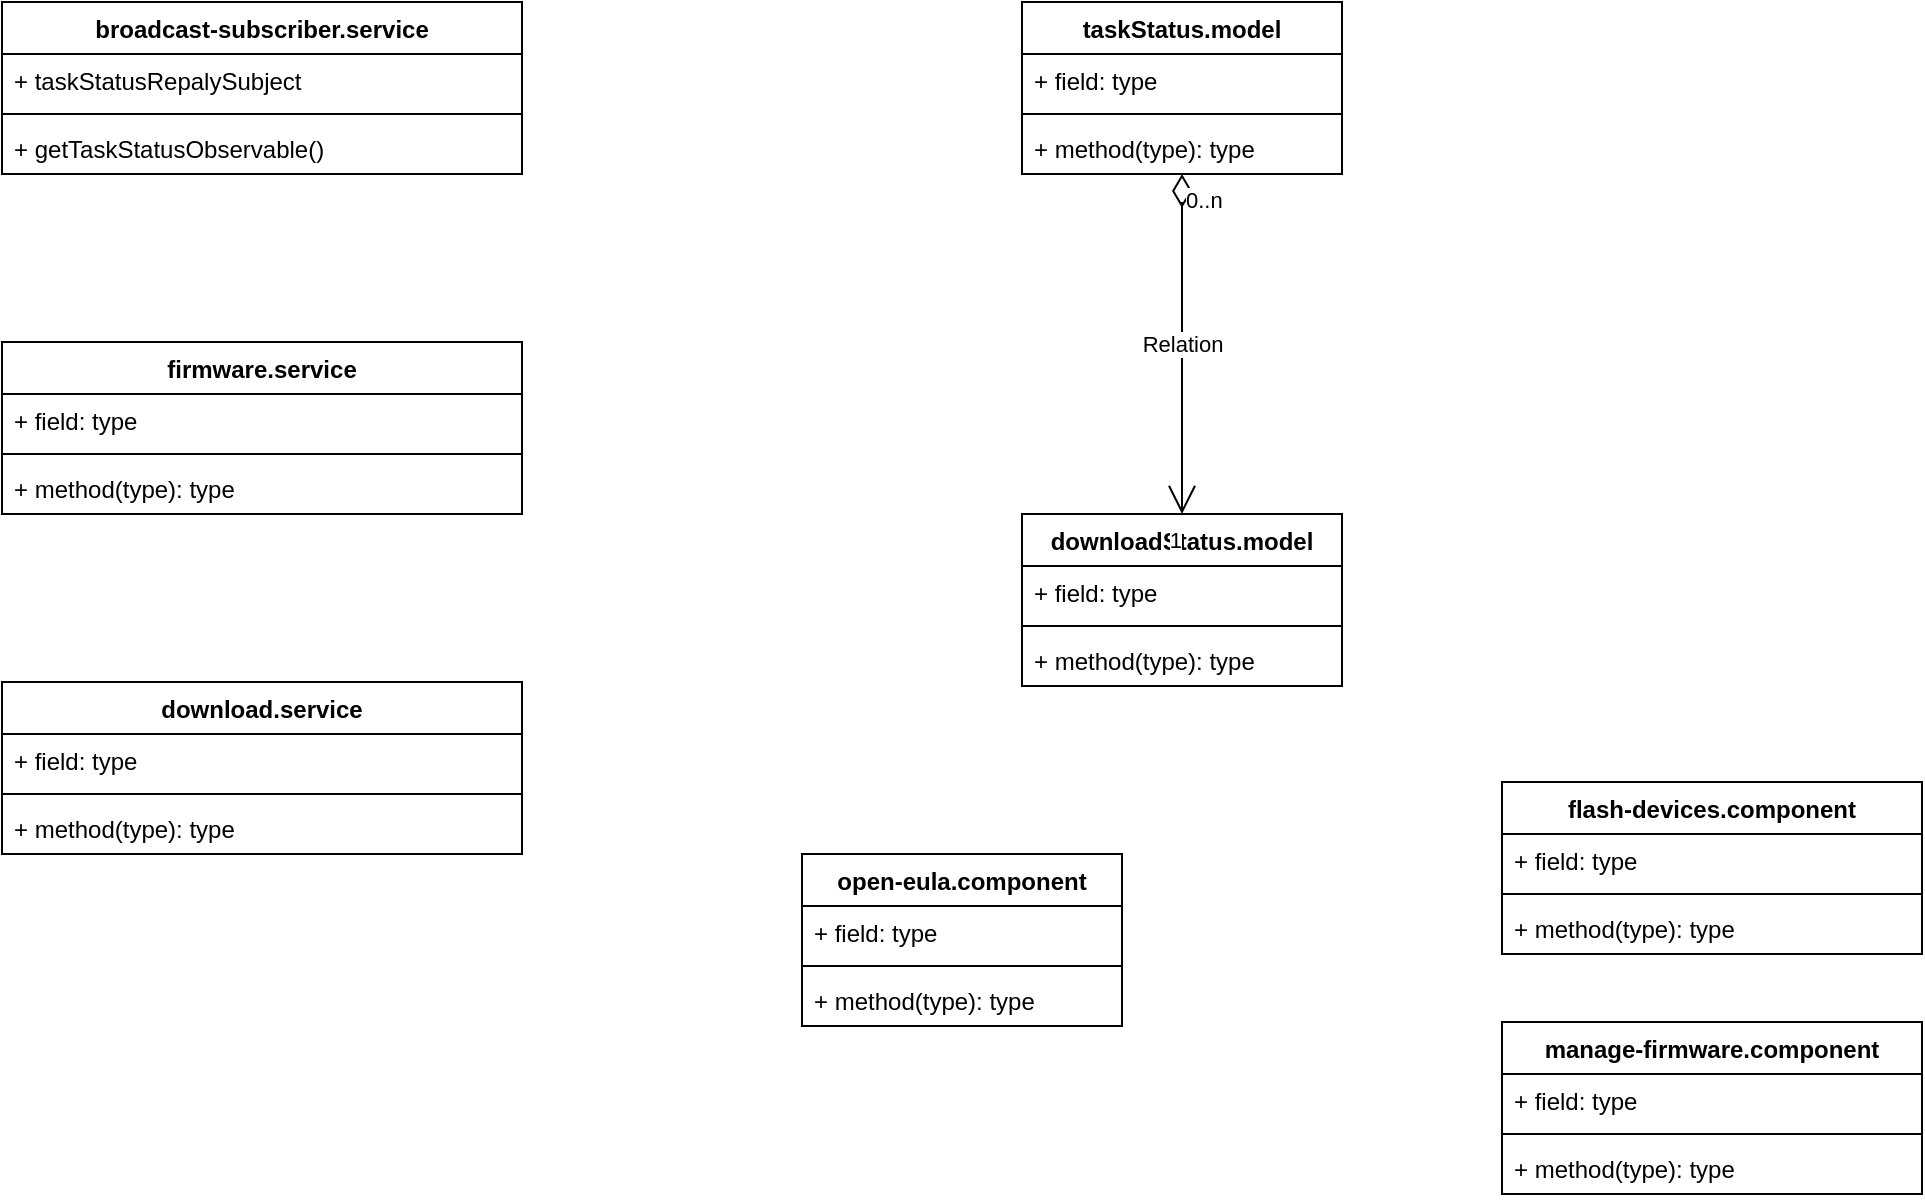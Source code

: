 <mxfile version="16.6.4" type="github">
  <diagram id="-cyDRBwP1vhpDihsnvPP" name="Page-1">
    <mxGraphModel dx="573" dy="392" grid="1" gridSize="10" guides="1" tooltips="1" connect="1" arrows="1" fold="1" page="0" pageScale="1" pageWidth="827" pageHeight="1169" math="0" shadow="0">
      <root>
        <mxCell id="0" />
        <mxCell id="1" parent="0" />
        <mxCell id="HHEBz9SGS_DQccH___nx-1" value="broadcast-subscriber.service" style="swimlane;fontStyle=1;align=center;verticalAlign=top;childLayout=stackLayout;horizontal=1;startSize=26;horizontalStack=0;resizeParent=1;resizeParentMax=0;resizeLast=0;collapsible=1;marginBottom=0;" vertex="1" parent="1">
          <mxGeometry x="120" y="150" width="260" height="86" as="geometry" />
        </mxCell>
        <mxCell id="HHEBz9SGS_DQccH___nx-2" value="+ taskStatusRepalySubject" style="text;strokeColor=none;fillColor=none;align=left;verticalAlign=top;spacingLeft=4;spacingRight=4;overflow=hidden;rotatable=0;points=[[0,0.5],[1,0.5]];portConstraint=eastwest;" vertex="1" parent="HHEBz9SGS_DQccH___nx-1">
          <mxGeometry y="26" width="260" height="26" as="geometry" />
        </mxCell>
        <mxCell id="HHEBz9SGS_DQccH___nx-3" value="" style="line;strokeWidth=1;fillColor=none;align=left;verticalAlign=middle;spacingTop=-1;spacingLeft=3;spacingRight=3;rotatable=0;labelPosition=right;points=[];portConstraint=eastwest;" vertex="1" parent="HHEBz9SGS_DQccH___nx-1">
          <mxGeometry y="52" width="260" height="8" as="geometry" />
        </mxCell>
        <mxCell id="HHEBz9SGS_DQccH___nx-4" value="+ getTaskStatusObservable()" style="text;strokeColor=none;fillColor=none;align=left;verticalAlign=top;spacingLeft=4;spacingRight=4;overflow=hidden;rotatable=0;points=[[0,0.5],[1,0.5]];portConstraint=eastwest;" vertex="1" parent="HHEBz9SGS_DQccH___nx-1">
          <mxGeometry y="60" width="260" height="26" as="geometry" />
        </mxCell>
        <mxCell id="HHEBz9SGS_DQccH___nx-5" value="download.service" style="swimlane;fontStyle=1;align=center;verticalAlign=top;childLayout=stackLayout;horizontal=1;startSize=26;horizontalStack=0;resizeParent=1;resizeParentMax=0;resizeLast=0;collapsible=1;marginBottom=0;" vertex="1" parent="1">
          <mxGeometry x="120" y="490" width="260" height="86" as="geometry" />
        </mxCell>
        <mxCell id="HHEBz9SGS_DQccH___nx-6" value="+ field: type" style="text;strokeColor=none;fillColor=none;align=left;verticalAlign=top;spacingLeft=4;spacingRight=4;overflow=hidden;rotatable=0;points=[[0,0.5],[1,0.5]];portConstraint=eastwest;" vertex="1" parent="HHEBz9SGS_DQccH___nx-5">
          <mxGeometry y="26" width="260" height="26" as="geometry" />
        </mxCell>
        <mxCell id="HHEBz9SGS_DQccH___nx-7" value="" style="line;strokeWidth=1;fillColor=none;align=left;verticalAlign=middle;spacingTop=-1;spacingLeft=3;spacingRight=3;rotatable=0;labelPosition=right;points=[];portConstraint=eastwest;" vertex="1" parent="HHEBz9SGS_DQccH___nx-5">
          <mxGeometry y="52" width="260" height="8" as="geometry" />
        </mxCell>
        <mxCell id="HHEBz9SGS_DQccH___nx-8" value="+ method(type): type" style="text;strokeColor=none;fillColor=none;align=left;verticalAlign=top;spacingLeft=4;spacingRight=4;overflow=hidden;rotatable=0;points=[[0,0.5],[1,0.5]];portConstraint=eastwest;" vertex="1" parent="HHEBz9SGS_DQccH___nx-5">
          <mxGeometry y="60" width="260" height="26" as="geometry" />
        </mxCell>
        <mxCell id="HHEBz9SGS_DQccH___nx-9" value="firmware.service" style="swimlane;fontStyle=1;align=center;verticalAlign=top;childLayout=stackLayout;horizontal=1;startSize=26;horizontalStack=0;resizeParent=1;resizeParentMax=0;resizeLast=0;collapsible=1;marginBottom=0;" vertex="1" parent="1">
          <mxGeometry x="120" y="320" width="260" height="86" as="geometry" />
        </mxCell>
        <mxCell id="HHEBz9SGS_DQccH___nx-10" value="+ field: type" style="text;strokeColor=none;fillColor=none;align=left;verticalAlign=top;spacingLeft=4;spacingRight=4;overflow=hidden;rotatable=0;points=[[0,0.5],[1,0.5]];portConstraint=eastwest;" vertex="1" parent="HHEBz9SGS_DQccH___nx-9">
          <mxGeometry y="26" width="260" height="26" as="geometry" />
        </mxCell>
        <mxCell id="HHEBz9SGS_DQccH___nx-11" value="" style="line;strokeWidth=1;fillColor=none;align=left;verticalAlign=middle;spacingTop=-1;spacingLeft=3;spacingRight=3;rotatable=0;labelPosition=right;points=[];portConstraint=eastwest;" vertex="1" parent="HHEBz9SGS_DQccH___nx-9">
          <mxGeometry y="52" width="260" height="8" as="geometry" />
        </mxCell>
        <mxCell id="HHEBz9SGS_DQccH___nx-12" value="+ method(type): type" style="text;strokeColor=none;fillColor=none;align=left;verticalAlign=top;spacingLeft=4;spacingRight=4;overflow=hidden;rotatable=0;points=[[0,0.5],[1,0.5]];portConstraint=eastwest;" vertex="1" parent="HHEBz9SGS_DQccH___nx-9">
          <mxGeometry y="60" width="260" height="26" as="geometry" />
        </mxCell>
        <mxCell id="HHEBz9SGS_DQccH___nx-13" value="taskStatus.model" style="swimlane;fontStyle=1;align=center;verticalAlign=top;childLayout=stackLayout;horizontal=1;startSize=26;horizontalStack=0;resizeParent=1;resizeParentMax=0;resizeLast=0;collapsible=1;marginBottom=0;" vertex="1" parent="1">
          <mxGeometry x="630" y="150" width="160" height="86" as="geometry" />
        </mxCell>
        <mxCell id="HHEBz9SGS_DQccH___nx-14" value="+ field: type" style="text;strokeColor=none;fillColor=none;align=left;verticalAlign=top;spacingLeft=4;spacingRight=4;overflow=hidden;rotatable=0;points=[[0,0.5],[1,0.5]];portConstraint=eastwest;" vertex="1" parent="HHEBz9SGS_DQccH___nx-13">
          <mxGeometry y="26" width="160" height="26" as="geometry" />
        </mxCell>
        <mxCell id="HHEBz9SGS_DQccH___nx-15" value="" style="line;strokeWidth=1;fillColor=none;align=left;verticalAlign=middle;spacingTop=-1;spacingLeft=3;spacingRight=3;rotatable=0;labelPosition=right;points=[];portConstraint=eastwest;" vertex="1" parent="HHEBz9SGS_DQccH___nx-13">
          <mxGeometry y="52" width="160" height="8" as="geometry" />
        </mxCell>
        <mxCell id="HHEBz9SGS_DQccH___nx-16" value="+ method(type): type" style="text;strokeColor=none;fillColor=none;align=left;verticalAlign=top;spacingLeft=4;spacingRight=4;overflow=hidden;rotatable=0;points=[[0,0.5],[1,0.5]];portConstraint=eastwest;" vertex="1" parent="HHEBz9SGS_DQccH___nx-13">
          <mxGeometry y="60" width="160" height="26" as="geometry" />
        </mxCell>
        <mxCell id="HHEBz9SGS_DQccH___nx-17" value="downloadStatus.model" style="swimlane;fontStyle=1;align=center;verticalAlign=top;childLayout=stackLayout;horizontal=1;startSize=26;horizontalStack=0;resizeParent=1;resizeParentMax=0;resizeLast=0;collapsible=1;marginBottom=0;" vertex="1" parent="1">
          <mxGeometry x="630" y="406" width="160" height="86" as="geometry" />
        </mxCell>
        <mxCell id="HHEBz9SGS_DQccH___nx-18" value="+ field: type" style="text;strokeColor=none;fillColor=none;align=left;verticalAlign=top;spacingLeft=4;spacingRight=4;overflow=hidden;rotatable=0;points=[[0,0.5],[1,0.5]];portConstraint=eastwest;" vertex="1" parent="HHEBz9SGS_DQccH___nx-17">
          <mxGeometry y="26" width="160" height="26" as="geometry" />
        </mxCell>
        <mxCell id="HHEBz9SGS_DQccH___nx-19" value="" style="line;strokeWidth=1;fillColor=none;align=left;verticalAlign=middle;spacingTop=-1;spacingLeft=3;spacingRight=3;rotatable=0;labelPosition=right;points=[];portConstraint=eastwest;" vertex="1" parent="HHEBz9SGS_DQccH___nx-17">
          <mxGeometry y="52" width="160" height="8" as="geometry" />
        </mxCell>
        <mxCell id="HHEBz9SGS_DQccH___nx-20" value="+ method(type): type" style="text;strokeColor=none;fillColor=none;align=left;verticalAlign=top;spacingLeft=4;spacingRight=4;overflow=hidden;rotatable=0;points=[[0,0.5],[1,0.5]];portConstraint=eastwest;" vertex="1" parent="HHEBz9SGS_DQccH___nx-17">
          <mxGeometry y="60" width="160" height="26" as="geometry" />
        </mxCell>
        <mxCell id="HHEBz9SGS_DQccH___nx-21" value="Relation" style="endArrow=open;html=1;endSize=12;startArrow=diamondThin;startSize=14;startFill=0;edgeStyle=orthogonalEdgeStyle;rounded=0;entryX=0.5;entryY=0;entryDx=0;entryDy=0;" edge="1" parent="1" source="HHEBz9SGS_DQccH___nx-16" target="HHEBz9SGS_DQccH___nx-17">
          <mxGeometry relative="1" as="geometry">
            <mxPoint x="660" y="280" as="sourcePoint" />
            <mxPoint x="820" y="280" as="targetPoint" />
            <Array as="points">
              <mxPoint x="710" y="250" />
              <mxPoint x="710" y="250" />
            </Array>
          </mxGeometry>
        </mxCell>
        <mxCell id="HHEBz9SGS_DQccH___nx-22" value="0..n" style="edgeLabel;resizable=0;html=1;align=left;verticalAlign=top;" connectable="0" vertex="1" parent="HHEBz9SGS_DQccH___nx-21">
          <mxGeometry x="-1" relative="1" as="geometry" />
        </mxCell>
        <mxCell id="HHEBz9SGS_DQccH___nx-23" value="1" style="edgeLabel;resizable=0;html=1;align=right;verticalAlign=top;" connectable="0" vertex="1" parent="HHEBz9SGS_DQccH___nx-21">
          <mxGeometry x="1" relative="1" as="geometry" />
        </mxCell>
        <mxCell id="HHEBz9SGS_DQccH___nx-24" value="open-eula.component" style="swimlane;fontStyle=1;align=center;verticalAlign=top;childLayout=stackLayout;horizontal=1;startSize=26;horizontalStack=0;resizeParent=1;resizeParentMax=0;resizeLast=0;collapsible=1;marginBottom=0;" vertex="1" parent="1">
          <mxGeometry x="520" y="576" width="160" height="86" as="geometry" />
        </mxCell>
        <mxCell id="HHEBz9SGS_DQccH___nx-25" value="+ field: type" style="text;strokeColor=none;fillColor=none;align=left;verticalAlign=top;spacingLeft=4;spacingRight=4;overflow=hidden;rotatable=0;points=[[0,0.5],[1,0.5]];portConstraint=eastwest;" vertex="1" parent="HHEBz9SGS_DQccH___nx-24">
          <mxGeometry y="26" width="160" height="26" as="geometry" />
        </mxCell>
        <mxCell id="HHEBz9SGS_DQccH___nx-26" value="" style="line;strokeWidth=1;fillColor=none;align=left;verticalAlign=middle;spacingTop=-1;spacingLeft=3;spacingRight=3;rotatable=0;labelPosition=right;points=[];portConstraint=eastwest;" vertex="1" parent="HHEBz9SGS_DQccH___nx-24">
          <mxGeometry y="52" width="160" height="8" as="geometry" />
        </mxCell>
        <mxCell id="HHEBz9SGS_DQccH___nx-27" value="+ method(type): type" style="text;strokeColor=none;fillColor=none;align=left;verticalAlign=top;spacingLeft=4;spacingRight=4;overflow=hidden;rotatable=0;points=[[0,0.5],[1,0.5]];portConstraint=eastwest;" vertex="1" parent="HHEBz9SGS_DQccH___nx-24">
          <mxGeometry y="60" width="160" height="26" as="geometry" />
        </mxCell>
        <mxCell id="HHEBz9SGS_DQccH___nx-28" value="flash-devices.component" style="swimlane;fontStyle=1;align=center;verticalAlign=top;childLayout=stackLayout;horizontal=1;startSize=26;horizontalStack=0;resizeParent=1;resizeParentMax=0;resizeLast=0;collapsible=1;marginBottom=0;" vertex="1" parent="1">
          <mxGeometry x="870" y="540" width="210" height="86" as="geometry" />
        </mxCell>
        <mxCell id="HHEBz9SGS_DQccH___nx-29" value="+ field: type" style="text;strokeColor=none;fillColor=none;align=left;verticalAlign=top;spacingLeft=4;spacingRight=4;overflow=hidden;rotatable=0;points=[[0,0.5],[1,0.5]];portConstraint=eastwest;" vertex="1" parent="HHEBz9SGS_DQccH___nx-28">
          <mxGeometry y="26" width="210" height="26" as="geometry" />
        </mxCell>
        <mxCell id="HHEBz9SGS_DQccH___nx-30" value="" style="line;strokeWidth=1;fillColor=none;align=left;verticalAlign=middle;spacingTop=-1;spacingLeft=3;spacingRight=3;rotatable=0;labelPosition=right;points=[];portConstraint=eastwest;" vertex="1" parent="HHEBz9SGS_DQccH___nx-28">
          <mxGeometry y="52" width="210" height="8" as="geometry" />
        </mxCell>
        <mxCell id="HHEBz9SGS_DQccH___nx-31" value="+ method(type): type" style="text;strokeColor=none;fillColor=none;align=left;verticalAlign=top;spacingLeft=4;spacingRight=4;overflow=hidden;rotatable=0;points=[[0,0.5],[1,0.5]];portConstraint=eastwest;" vertex="1" parent="HHEBz9SGS_DQccH___nx-28">
          <mxGeometry y="60" width="210" height="26" as="geometry" />
        </mxCell>
        <mxCell id="HHEBz9SGS_DQccH___nx-32" value="manage-firmware.component" style="swimlane;fontStyle=1;align=center;verticalAlign=top;childLayout=stackLayout;horizontal=1;startSize=26;horizontalStack=0;resizeParent=1;resizeParentMax=0;resizeLast=0;collapsible=1;marginBottom=0;" vertex="1" parent="1">
          <mxGeometry x="870" y="660" width="210" height="86" as="geometry" />
        </mxCell>
        <mxCell id="HHEBz9SGS_DQccH___nx-33" value="+ field: type" style="text;strokeColor=none;fillColor=none;align=left;verticalAlign=top;spacingLeft=4;spacingRight=4;overflow=hidden;rotatable=0;points=[[0,0.5],[1,0.5]];portConstraint=eastwest;" vertex="1" parent="HHEBz9SGS_DQccH___nx-32">
          <mxGeometry y="26" width="210" height="26" as="geometry" />
        </mxCell>
        <mxCell id="HHEBz9SGS_DQccH___nx-34" value="" style="line;strokeWidth=1;fillColor=none;align=left;verticalAlign=middle;spacingTop=-1;spacingLeft=3;spacingRight=3;rotatable=0;labelPosition=right;points=[];portConstraint=eastwest;" vertex="1" parent="HHEBz9SGS_DQccH___nx-32">
          <mxGeometry y="52" width="210" height="8" as="geometry" />
        </mxCell>
        <mxCell id="HHEBz9SGS_DQccH___nx-35" value="+ method(type): type" style="text;strokeColor=none;fillColor=none;align=left;verticalAlign=top;spacingLeft=4;spacingRight=4;overflow=hidden;rotatable=0;points=[[0,0.5],[1,0.5]];portConstraint=eastwest;" vertex="1" parent="HHEBz9SGS_DQccH___nx-32">
          <mxGeometry y="60" width="210" height="26" as="geometry" />
        </mxCell>
      </root>
    </mxGraphModel>
  </diagram>
</mxfile>
